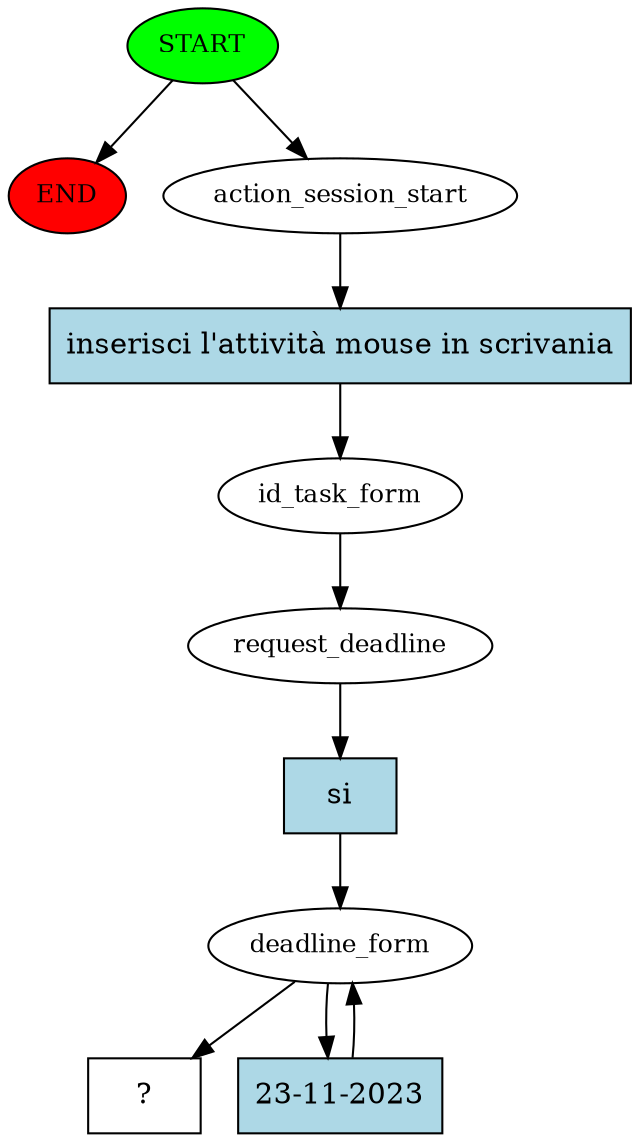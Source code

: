 digraph  {
0 [class="start active", fillcolor=green, fontsize=12, label=START, style=filled];
"-1" [class=end, fillcolor=red, fontsize=12, label=END, style=filled];
1 [class=active, fontsize=12, label=action_session_start];
2 [class=active, fontsize=12, label=id_task_form];
3 [class=active, fontsize=12, label=request_deadline];
4 [class=active, fontsize=12, label=deadline_form];
6 [class="intent dashed active", label="  ?  ", shape=rect];
7 [class="intent active", fillcolor=lightblue, label="inserisci l'attività mouse in scrivania", shape=rect, style=filled];
8 [class="intent active", fillcolor=lightblue, label=si, shape=rect, style=filled];
9 [class="intent active", fillcolor=lightblue, label="23-11-2023", shape=rect, style=filled];
0 -> "-1"  [class="", key=NONE, label=""];
0 -> 1  [class=active, key=NONE, label=""];
1 -> 7  [class=active, key=0];
2 -> 3  [class=active, key=NONE, label=""];
3 -> 8  [class=active, key=0];
4 -> 6  [class=active, key=NONE, label=""];
4 -> 9  [class=active, key=0];
7 -> 2  [class=active, key=0];
8 -> 4  [class=active, key=0];
9 -> 4  [class=active, key=0];
}
